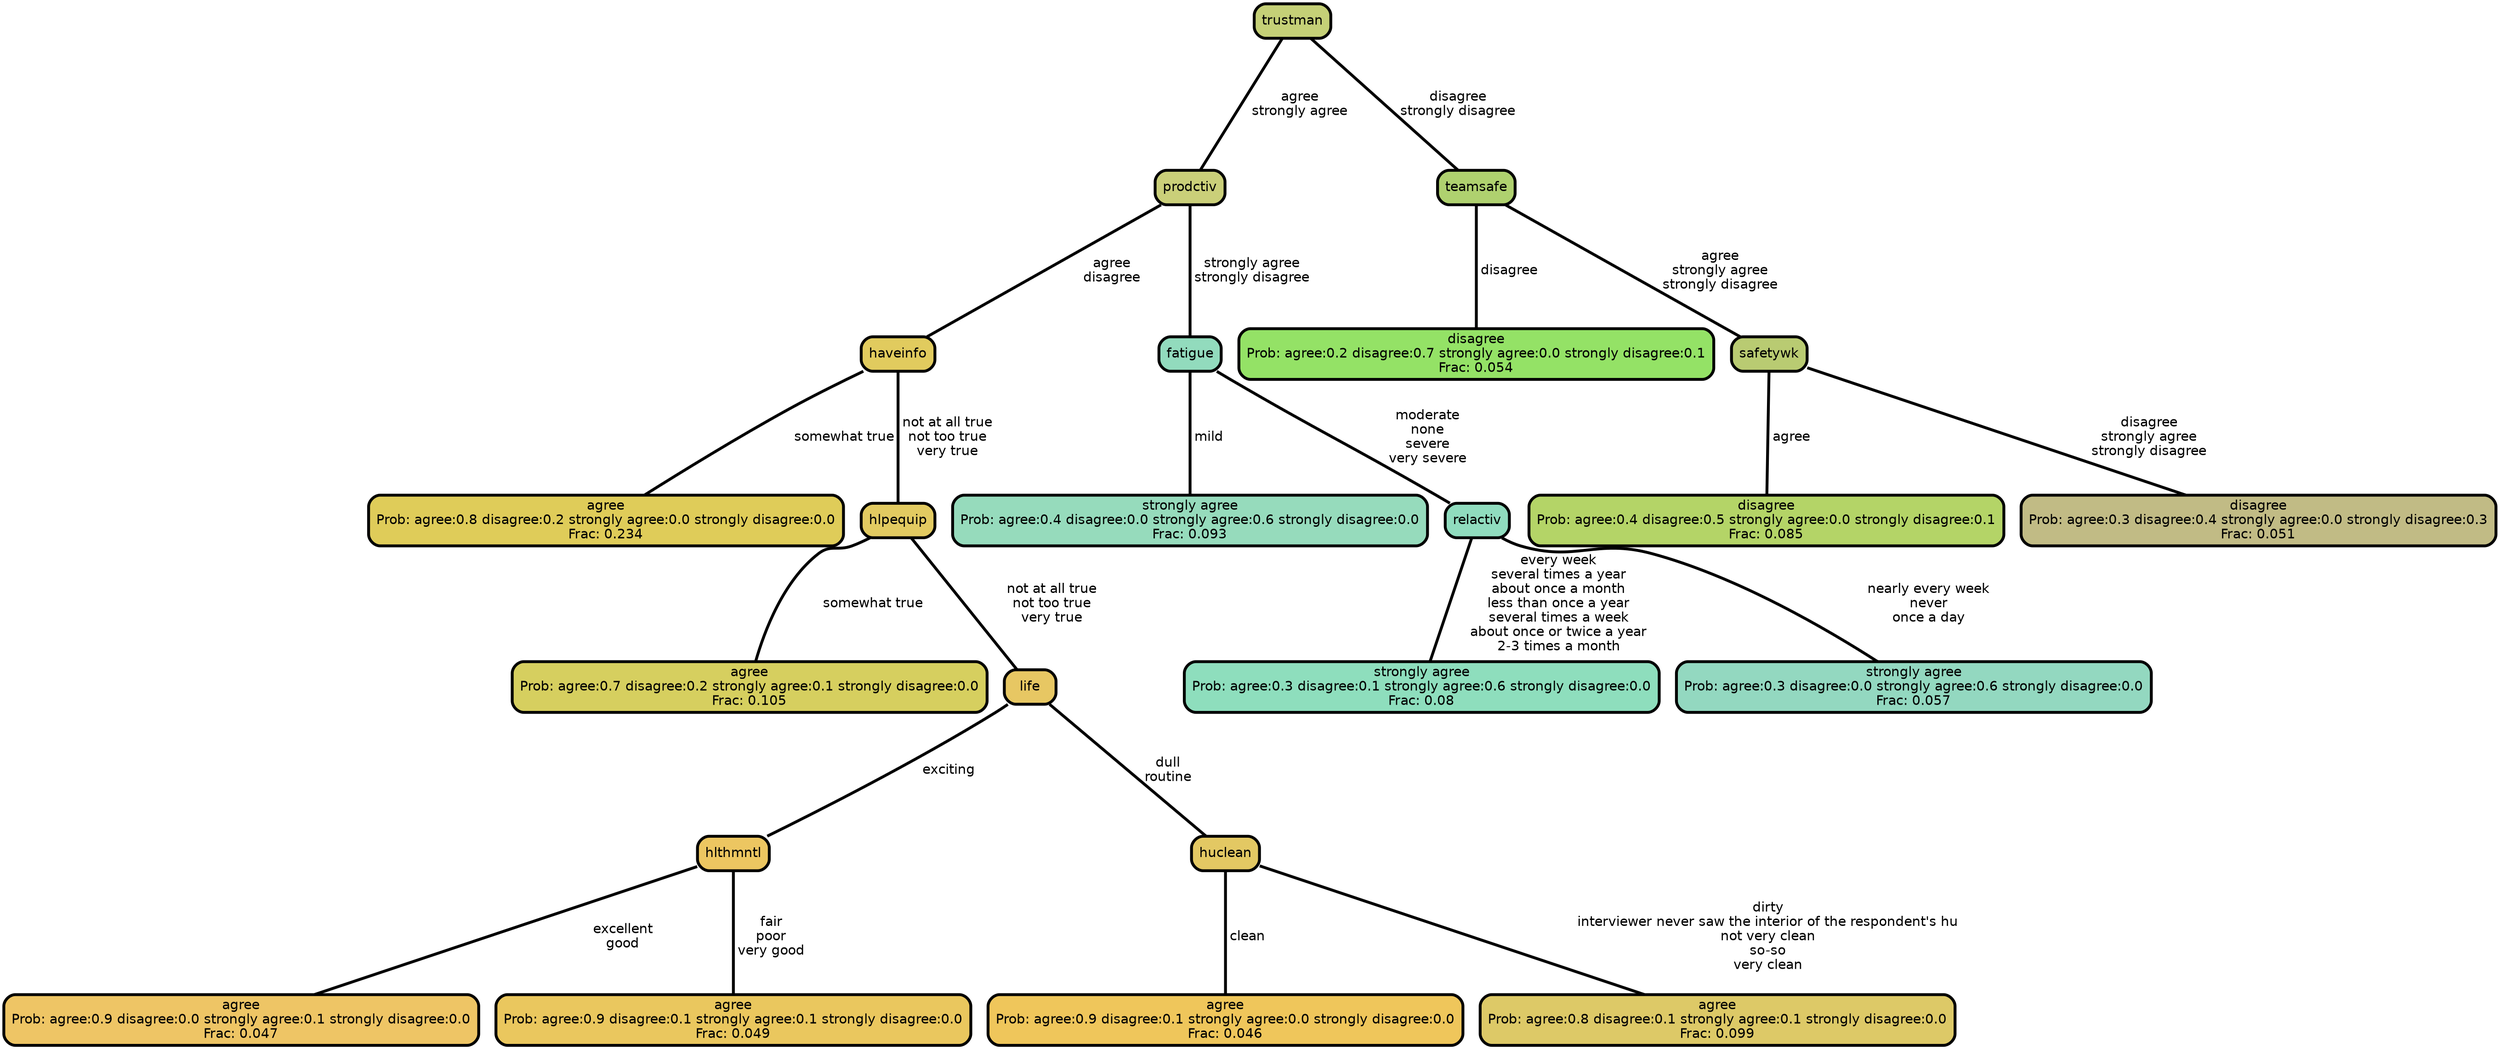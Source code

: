 graph Tree {
node [shape=box, style="filled, rounded",color="black",penwidth="3",fontcolor="black",                 fontname=helvetica] ;
graph [ranksep="0 equally", splines=straight,                 bgcolor=transparent, dpi=200] ;
edge [fontname=helvetica, color=black] ;
0 [label="agree
Prob: agree:0.8 disagree:0.2 strongly agree:0.0 strongly disagree:0.0
Frac: 0.234", fillcolor="#dfcc59"] ;
1 [label="haveinfo", fillcolor="#e1cb5e"] ;
2 [label="agree
Prob: agree:0.7 disagree:0.2 strongly agree:0.1 strongly disagree:0.0
Frac: 0.105", fillcolor="#d6cf5f"] ;
3 [label="hlpequip", fillcolor="#e2ca61"] ;
4 [label="agree
Prob: agree:0.9 disagree:0.0 strongly agree:0.1 strongly disagree:0.0
Frac: 0.047", fillcolor="#eec565"] ;
5 [label="hlthmntl", fillcolor="#ecc661"] ;
6 [label="agree
Prob: agree:0.9 disagree:0.1 strongly agree:0.1 strongly disagree:0.0
Frac: 0.049", fillcolor="#eac75e"] ;
7 [label="life", fillcolor="#e7c763"] ;
8 [label="agree
Prob: agree:0.9 disagree:0.1 strongly agree:0.0 strongly disagree:0.0
Frac: 0.046", fillcolor="#efc65b"] ;
9 [label="huclean", fillcolor="#e3c863"] ;
10 [label="agree
Prob: agree:0.8 disagree:0.1 strongly agree:0.1 strongly disagree:0.0
Frac: 0.099", fillcolor="#ddc967"] ;
11 [label="prodctiv", fillcolor="#cacf79"] ;
12 [label="strongly agree
Prob: agree:0.4 disagree:0.0 strongly agree:0.6 strongly disagree:0.0
Frac: 0.093", fillcolor="#96dbbc"] ;
13 [label="fatigue", fillcolor="#92dbbd"] ;
14 [label="strongly agree
Prob: agree:0.3 disagree:0.1 strongly agree:0.6 strongly disagree:0.0
Frac: 0.08", fillcolor="#8edebd"] ;
15 [label="relactiv", fillcolor="#90dcbe"] ;
16 [label="strongly agree
Prob: agree:0.3 disagree:0.0 strongly agree:0.6 strongly disagree:0.0
Frac: 0.057", fillcolor="#93d8c0"] ;
17 [label="trustman", fillcolor="#c5d077"] ;
18 [label="disagree
Prob: agree:0.2 disagree:0.7 strongly agree:0.0 strongly disagree:0.1
Frac: 0.054", fillcolor="#94e266"] ;
19 [label="teamsafe", fillcolor="#afd16f"] ;
20 [label="disagree
Prob: agree:0.4 disagree:0.5 strongly agree:0.0 strongly disagree:0.1
Frac: 0.085", fillcolor="#b4d467"] ;
21 [label="safetywk", fillcolor="#b9cb72"] ;
22 [label="disagree
Prob: agree:0.3 disagree:0.4 strongly agree:0.0 strongly disagree:0.3
Frac: 0.051", fillcolor="#c1bb85"] ;
1 -- 0 [label=" somewhat true",penwidth=3] ;
1 -- 3 [label=" not at all true\n not too true\n very true",penwidth=3] ;
3 -- 2 [label=" somewhat true",penwidth=3] ;
3 -- 7 [label=" not at all true\n not too true\n very true",penwidth=3] ;
5 -- 4 [label=" excellent\n good",penwidth=3] ;
5 -- 6 [label=" fair\n poor\n very good",penwidth=3] ;
7 -- 5 [label=" exciting",penwidth=3] ;
7 -- 9 [label=" dull\n routine",penwidth=3] ;
9 -- 8 [label=" clean",penwidth=3] ;
9 -- 10 [label=" dirty\n interviewer never saw the interior of the respondent's hu\n not very clean\n so-so\n very clean",penwidth=3] ;
11 -- 1 [label=" agree\n disagree",penwidth=3] ;
11 -- 13 [label=" strongly agree\n strongly disagree",penwidth=3] ;
13 -- 12 [label=" mild",penwidth=3] ;
13 -- 15 [label=" moderate\n none\n severe\n very severe",penwidth=3] ;
15 -- 14 [label=" every week\n several times a year\n about once a month\n less than once a year\n several times a week\n about once or twice a year\n 2-3 times a month",penwidth=3] ;
15 -- 16 [label=" nearly every week\n never\n once a day",penwidth=3] ;
17 -- 11 [label=" agree\n strongly agree",penwidth=3] ;
17 -- 19 [label=" disagree\n strongly disagree",penwidth=3] ;
19 -- 18 [label=" disagree",penwidth=3] ;
19 -- 21 [label=" agree\n strongly agree\n strongly disagree",penwidth=3] ;
21 -- 20 [label=" agree",penwidth=3] ;
21 -- 22 [label=" disagree\n strongly agree\n strongly disagree",penwidth=3] ;
{rank = same;}}
